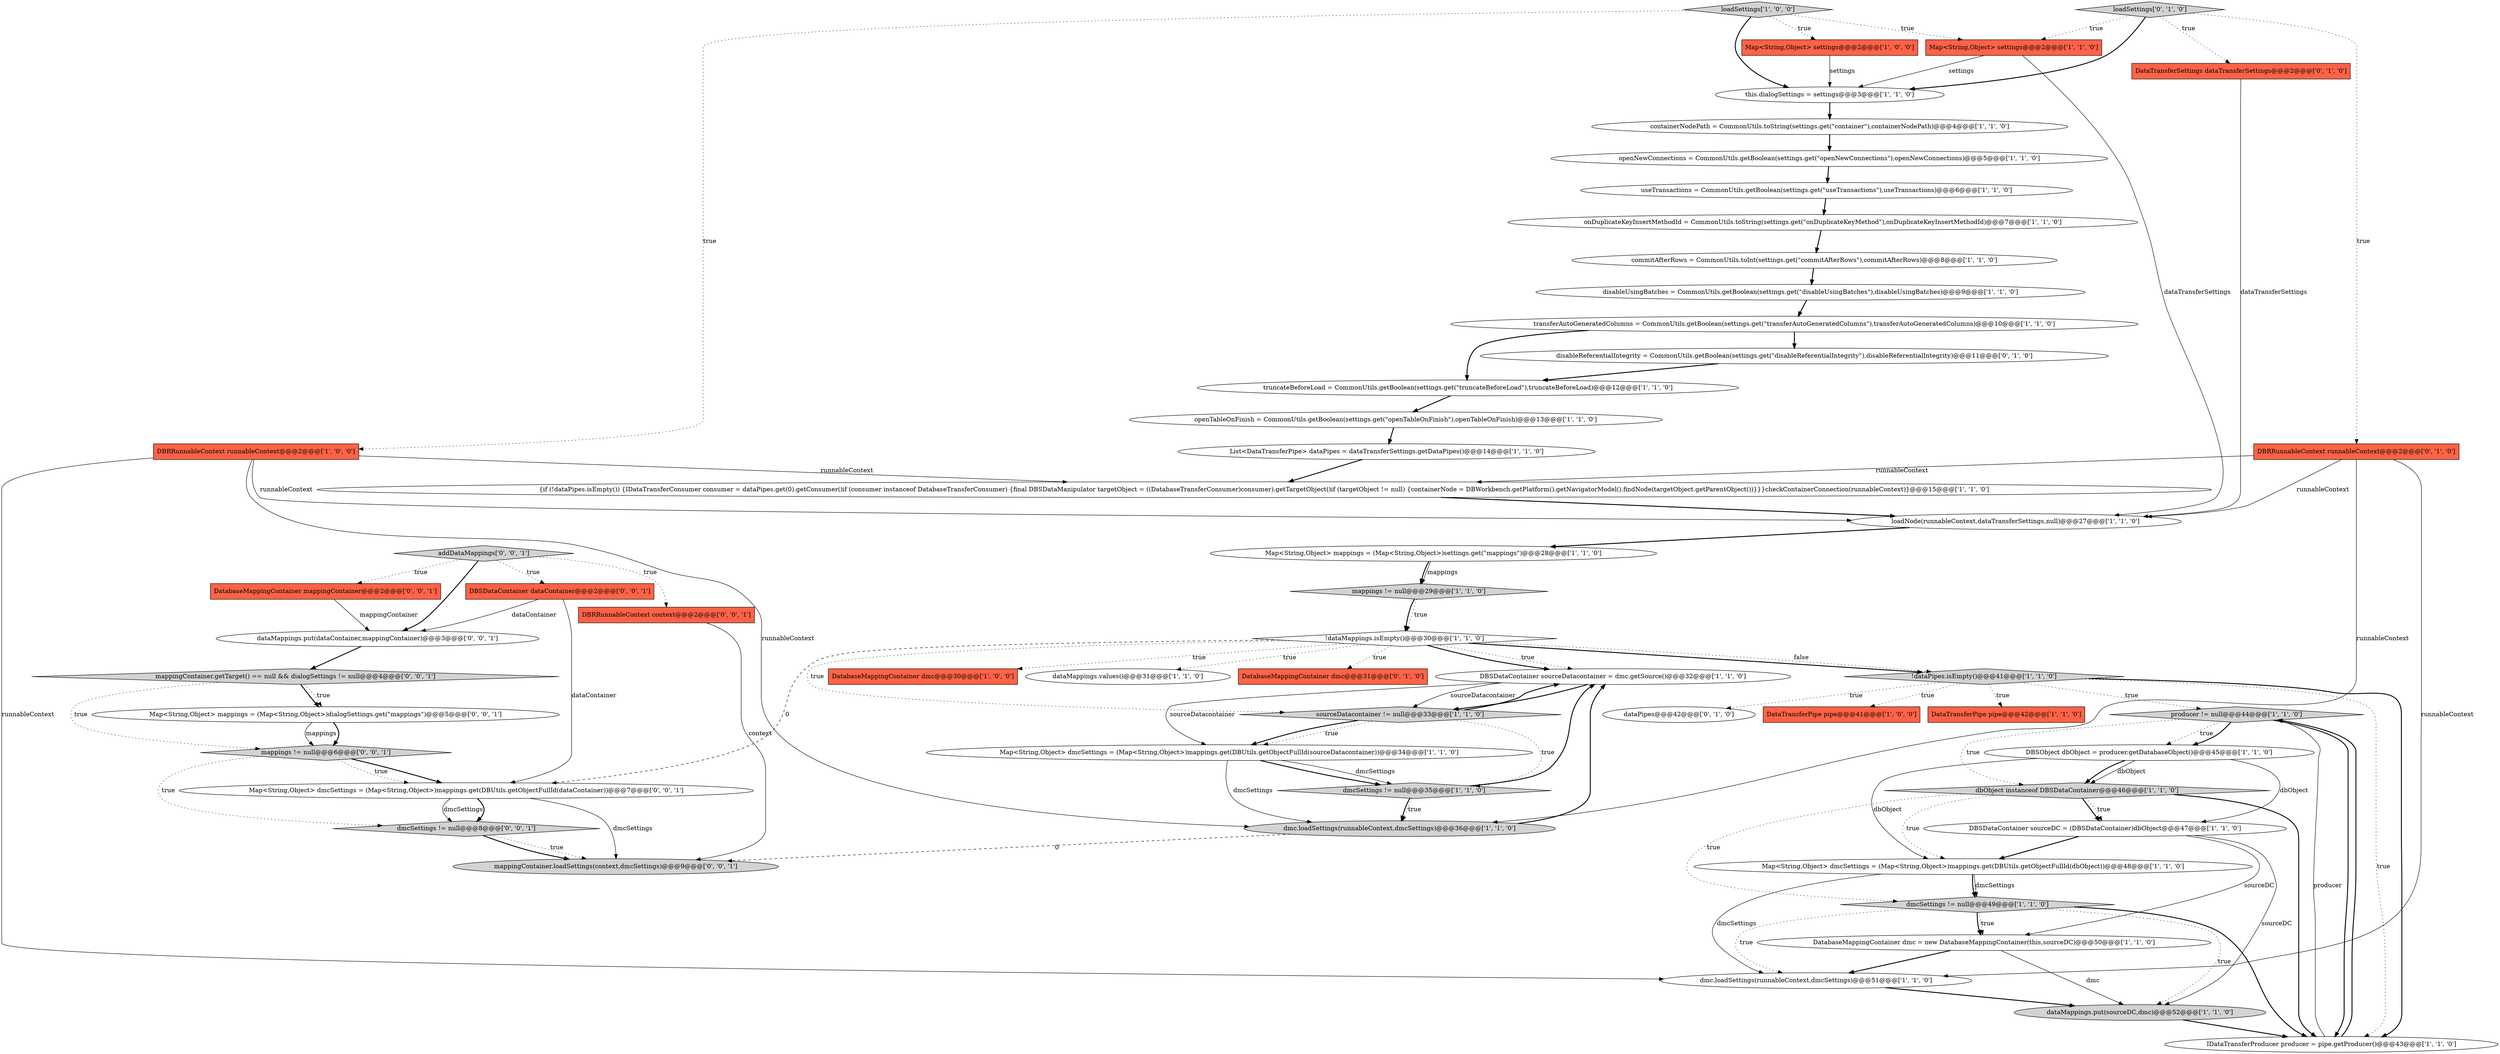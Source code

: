 digraph {
25 [style = filled, label = "disableUsingBatches = CommonUtils.getBoolean(settings.get(\"disableUsingBatches\"),disableUsingBatches)@@@9@@@['1', '1', '0']", fillcolor = white, shape = ellipse image = "AAA0AAABBB1BBB"];
52 [style = filled, label = "addDataMappings['0', '0', '1']", fillcolor = lightgray, shape = diamond image = "AAA0AAABBB3BBB"];
40 [style = filled, label = "DBRRunnableContext runnableContext@@@2@@@['0', '1', '0']", fillcolor = tomato, shape = box image = "AAA0AAABBB2BBB"];
12 [style = filled, label = "this.dialogSettings = settings@@@3@@@['1', '1', '0']", fillcolor = white, shape = ellipse image = "AAA0AAABBB1BBB"];
43 [style = filled, label = "disableReferentialIntegrity = CommonUtils.getBoolean(settings.get(\"disableReferentialIntegrity\"),disableReferentialIntegrity)@@@11@@@['0', '1', '0']", fillcolor = white, shape = ellipse image = "AAA1AAABBB2BBB"];
13 [style = filled, label = "dmcSettings != null@@@49@@@['1', '1', '0']", fillcolor = lightgray, shape = diamond image = "AAA0AAABBB1BBB"];
28 [style = filled, label = "truncateBeforeLoad = CommonUtils.getBoolean(settings.get(\"truncateBeforeLoad\"),truncateBeforeLoad)@@@12@@@['1', '1', '0']", fillcolor = white, shape = ellipse image = "AAA0AAABBB1BBB"];
37 [style = filled, label = "loadSettings['1', '0', '0']", fillcolor = lightgray, shape = diamond image = "AAA0AAABBB1BBB"];
51 [style = filled, label = "dmcSettings != null@@@8@@@['0', '0', '1']", fillcolor = lightgray, shape = diamond image = "AAA0AAABBB3BBB"];
5 [style = filled, label = "dataMappings.put(sourceDC,dmc)@@@52@@@['1', '1', '0']", fillcolor = lightgray, shape = ellipse image = "AAA0AAABBB1BBB"];
6 [style = filled, label = "commitAfterRows = CommonUtils.toInt(settings.get(\"commitAfterRows\"),commitAfterRows)@@@8@@@['1', '1', '0']", fillcolor = white, shape = ellipse image = "AAA0AAABBB1BBB"];
1 [style = filled, label = "{if (!dataPipes.isEmpty()) {IDataTransferConsumer consumer = dataPipes.get(0).getConsumer()if (consumer instanceof DatabaseTransferConsumer) {final DBSDataManipulator targetObject = ((DatabaseTransferConsumer)consumer).getTargetObject()if (targetObject != null) {containerNode = DBWorkbench.getPlatform().getNavigatorModel().findNode(targetObject.getParentObject())}}}checkContainerConnection(runnableContext)}@@@15@@@['1', '1', '0']", fillcolor = white, shape = ellipse image = "AAA0AAABBB1BBB"];
41 [style = filled, label = "dataPipes@@@42@@@['0', '1', '0']", fillcolor = white, shape = ellipse image = "AAA0AAABBB2BBB"];
54 [style = filled, label = "mappingContainer.getTarget() == null && dialogSettings != null@@@4@@@['0', '0', '1']", fillcolor = lightgray, shape = diamond image = "AAA0AAABBB3BBB"];
55 [style = filled, label = "mappingContainer.loadSettings(context,dmcSettings)@@@9@@@['0', '0', '1']", fillcolor = lightgray, shape = ellipse image = "AAA0AAABBB3BBB"];
2 [style = filled, label = "openNewConnections = CommonUtils.getBoolean(settings.get(\"openNewConnections\"),openNewConnections)@@@5@@@['1', '1', '0']", fillcolor = white, shape = ellipse image = "AAA0AAABBB1BBB"];
19 [style = filled, label = "DataTransferPipe pipe@@@41@@@['1', '0', '0']", fillcolor = tomato, shape = box image = "AAA0AAABBB1BBB"];
32 [style = filled, label = "dmc.loadSettings(runnableContext,dmcSettings)@@@51@@@['1', '1', '0']", fillcolor = white, shape = ellipse image = "AAA0AAABBB1BBB"];
35 [style = filled, label = "dataMappings.values()@@@31@@@['1', '1', '0']", fillcolor = white, shape = ellipse image = "AAA0AAABBB1BBB"];
22 [style = filled, label = "!dataMappings.isEmpty()@@@30@@@['1', '1', '0']", fillcolor = white, shape = diamond image = "AAA0AAABBB1BBB"];
39 [style = filled, label = "producer != null@@@44@@@['1', '1', '0']", fillcolor = lightgray, shape = diamond image = "AAA0AAABBB1BBB"];
50 [style = filled, label = "DatabaseMappingContainer mappingContainer@@@2@@@['0', '0', '1']", fillcolor = tomato, shape = box image = "AAA0AAABBB3BBB"];
26 [style = filled, label = "DBSDataContainer sourceDC = (DBSDataContainer)dbObject@@@47@@@['1', '1', '0']", fillcolor = white, shape = ellipse image = "AAA0AAABBB1BBB"];
15 [style = filled, label = "Map<String,Object> mappings = (Map<String,Object>)settings.get(\"mappings\")@@@28@@@['1', '1', '0']", fillcolor = white, shape = ellipse image = "AAA0AAABBB1BBB"];
49 [style = filled, label = "Map<String,Object> dmcSettings = (Map<String,Object>)mappings.get(DBUtils.getObjectFullId(dataContainer))@@@7@@@['0', '0', '1']", fillcolor = white, shape = ellipse image = "AAA0AAABBB3BBB"];
53 [style = filled, label = "mappings != null@@@6@@@['0', '0', '1']", fillcolor = lightgray, shape = diamond image = "AAA0AAABBB3BBB"];
34 [style = filled, label = "mappings != null@@@29@@@['1', '1', '0']", fillcolor = lightgray, shape = diamond image = "AAA0AAABBB1BBB"];
7 [style = filled, label = "DBSDataContainer sourceDatacontainer = dmc.getSource()@@@32@@@['1', '1', '0']", fillcolor = white, shape = ellipse image = "AAA0AAABBB1BBB"];
3 [style = filled, label = "DatabaseMappingContainer dmc = new DatabaseMappingContainer(this,sourceDC)@@@50@@@['1', '1', '0']", fillcolor = white, shape = ellipse image = "AAA0AAABBB1BBB"];
44 [style = filled, label = "DatabaseMappingContainer dmc@@@31@@@['0', '1', '0']", fillcolor = tomato, shape = box image = "AAA0AAABBB2BBB"];
30 [style = filled, label = "!dataPipes.isEmpty()@@@41@@@['1', '1', '0']", fillcolor = lightgray, shape = diamond image = "AAA0AAABBB1BBB"];
45 [style = filled, label = "loadSettings['0', '1', '0']", fillcolor = lightgray, shape = diamond image = "AAA0AAABBB2BBB"];
10 [style = filled, label = "DatabaseMappingContainer dmc@@@30@@@['1', '0', '0']", fillcolor = tomato, shape = box image = "AAA0AAABBB1BBB"];
38 [style = filled, label = "Map<String,Object> dmcSettings = (Map<String,Object>)mappings.get(DBUtils.getObjectFullId(dbObject))@@@48@@@['1', '1', '0']", fillcolor = white, shape = ellipse image = "AAA0AAABBB1BBB"];
48 [style = filled, label = "DBSDataContainer dataContainer@@@2@@@['0', '0', '1']", fillcolor = tomato, shape = box image = "AAA0AAABBB3BBB"];
8 [style = filled, label = "IDataTransferProducer producer = pipe.getProducer()@@@43@@@['1', '1', '0']", fillcolor = white, shape = ellipse image = "AAA0AAABBB1BBB"];
23 [style = filled, label = "openTableOnFinish = CommonUtils.getBoolean(settings.get(\"openTableOnFinish\"),openTableOnFinish)@@@13@@@['1', '1', '0']", fillcolor = white, shape = ellipse image = "AAA0AAABBB1BBB"];
36 [style = filled, label = "onDuplicateKeyInsertMethodId = CommonUtils.toString(settings.get(\"onDuplicateKeyMethod\"),onDuplicateKeyInsertMethodId)@@@7@@@['1', '1', '0']", fillcolor = white, shape = ellipse image = "AAA0AAABBB1BBB"];
20 [style = filled, label = "Map<String,Object> settings@@@2@@@['1', '1', '0']", fillcolor = tomato, shape = box image = "AAA0AAABBB1BBB"];
42 [style = filled, label = "DataTransferSettings dataTransferSettings@@@2@@@['0', '1', '0']", fillcolor = tomato, shape = box image = "AAA0AAABBB2BBB"];
16 [style = filled, label = "loadNode(runnableContext,dataTransferSettings,null)@@@27@@@['1', '1', '0']", fillcolor = white, shape = ellipse image = "AAA0AAABBB1BBB"];
18 [style = filled, label = "DBRRunnableContext runnableContext@@@2@@@['1', '0', '0']", fillcolor = tomato, shape = box image = "AAA0AAABBB1BBB"];
29 [style = filled, label = "useTransactions = CommonUtils.getBoolean(settings.get(\"useTransactions\"),useTransactions)@@@6@@@['1', '1', '0']", fillcolor = white, shape = ellipse image = "AAA0AAABBB1BBB"];
21 [style = filled, label = "transferAutoGeneratedColumns = CommonUtils.getBoolean(settings.get(\"transferAutoGeneratedColumns\"),transferAutoGeneratedColumns)@@@10@@@['1', '1', '0']", fillcolor = white, shape = ellipse image = "AAA0AAABBB1BBB"];
31 [style = filled, label = "dmcSettings != null@@@35@@@['1', '1', '0']", fillcolor = lightgray, shape = diamond image = "AAA0AAABBB1BBB"];
17 [style = filled, label = "dmc.loadSettings(runnableContext,dmcSettings)@@@36@@@['1', '1', '0']", fillcolor = lightgray, shape = ellipse image = "AAA0AAABBB1BBB"];
33 [style = filled, label = "Map<String,Object> dmcSettings = (Map<String,Object>)mappings.get(DBUtils.getObjectFullId(sourceDatacontainer))@@@34@@@['1', '1', '0']", fillcolor = white, shape = ellipse image = "AAA0AAABBB1BBB"];
47 [style = filled, label = "dataMappings.put(dataContainer,mappingContainer)@@@3@@@['0', '0', '1']", fillcolor = white, shape = ellipse image = "AAA0AAABBB3BBB"];
4 [style = filled, label = "Map<String,Object> settings@@@2@@@['1', '0', '0']", fillcolor = tomato, shape = box image = "AAA0AAABBB1BBB"];
56 [style = filled, label = "Map<String,Object> mappings = (Map<String,Object>)dialogSettings.get(\"mappings\")@@@5@@@['0', '0', '1']", fillcolor = white, shape = ellipse image = "AAA0AAABBB3BBB"];
0 [style = filled, label = "DBSObject dbObject = producer.getDatabaseObject()@@@45@@@['1', '1', '0']", fillcolor = white, shape = ellipse image = "AAA0AAABBB1BBB"];
11 [style = filled, label = "sourceDatacontainer != null@@@33@@@['1', '1', '0']", fillcolor = lightgray, shape = diamond image = "AAA0AAABBB1BBB"];
24 [style = filled, label = "containerNodePath = CommonUtils.toString(settings.get(\"container\"),containerNodePath)@@@4@@@['1', '1', '0']", fillcolor = white, shape = ellipse image = "AAA0AAABBB1BBB"];
9 [style = filled, label = "dbObject instanceof DBSDataContainer@@@46@@@['1', '1', '0']", fillcolor = lightgray, shape = diamond image = "AAA0AAABBB1BBB"];
46 [style = filled, label = "DBRRunnableContext context@@@2@@@['0', '0', '1']", fillcolor = tomato, shape = box image = "AAA0AAABBB3BBB"];
14 [style = filled, label = "List<DataTransferPipe> dataPipes = dataTransferSettings.getDataPipes()@@@14@@@['1', '1', '0']", fillcolor = white, shape = ellipse image = "AAA0AAABBB1BBB"];
27 [style = filled, label = "DataTransferPipe pipe@@@42@@@['1', '1', '0']", fillcolor = tomato, shape = box image = "AAA0AAABBB1BBB"];
20->16 [style = solid, label="dataTransferSettings"];
30->19 [style = dotted, label="true"];
26->38 [style = bold, label=""];
56->53 [style = bold, label=""];
40->32 [style = solid, label="runnableContext"];
9->13 [style = dotted, label="true"];
8->39 [style = bold, label=""];
30->39 [style = dotted, label="true"];
43->28 [style = bold, label=""];
54->56 [style = bold, label=""];
7->33 [style = solid, label="sourceDatacontainer"];
22->11 [style = dotted, label="true"];
40->17 [style = solid, label="runnableContext"];
7->11 [style = bold, label=""];
12->24 [style = bold, label=""];
7->11 [style = solid, label="sourceDatacontainer"];
4->12 [style = solid, label="settings"];
2->29 [style = bold, label=""];
21->43 [style = bold, label=""];
20->12 [style = solid, label="settings"];
37->20 [style = dotted, label="true"];
6->25 [style = bold, label=""];
22->44 [style = dotted, label="true"];
15->34 [style = bold, label=""];
26->3 [style = solid, label="sourceDC"];
9->26 [style = bold, label=""];
45->42 [style = dotted, label="true"];
26->5 [style = solid, label="sourceDC"];
38->32 [style = solid, label="dmcSettings"];
15->34 [style = solid, label="mappings"];
0->9 [style = solid, label="dbObject"];
45->12 [style = bold, label=""];
22->30 [style = bold, label=""];
33->31 [style = solid, label="dmcSettings"];
33->31 [style = bold, label=""];
18->17 [style = solid, label="runnableContext"];
24->2 [style = bold, label=""];
21->28 [style = bold, label=""];
45->40 [style = dotted, label="true"];
36->6 [style = bold, label=""];
30->8 [style = dotted, label="true"];
8->39 [style = solid, label="producer"];
45->20 [style = dotted, label="true"];
3->5 [style = solid, label="dmc"];
38->13 [style = solid, label="dmcSettings"];
25->21 [style = bold, label=""];
22->49 [style = dashed, label="0"];
31->17 [style = bold, label=""];
47->54 [style = bold, label=""];
13->3 [style = dotted, label="true"];
52->48 [style = dotted, label="true"];
39->0 [style = dotted, label="true"];
51->55 [style = dotted, label="true"];
34->22 [style = bold, label=""];
18->32 [style = solid, label="runnableContext"];
49->51 [style = solid, label="dmcSettings"];
11->33 [style = dotted, label="true"];
22->30 [style = dotted, label="false"];
54->56 [style = dotted, label="true"];
5->8 [style = bold, label=""];
46->55 [style = solid, label="context"];
53->49 [style = bold, label=""];
50->47 [style = solid, label="mappingContainer"];
54->53 [style = dotted, label="true"];
53->49 [style = dotted, label="true"];
53->51 [style = dotted, label="true"];
28->23 [style = bold, label=""];
0->26 [style = solid, label="dbObject"];
40->16 [style = solid, label="runnableContext"];
29->36 [style = bold, label=""];
38->13 [style = bold, label=""];
39->8 [style = bold, label=""];
37->4 [style = dotted, label="true"];
37->12 [style = bold, label=""];
18->1 [style = solid, label="runnableContext"];
23->14 [style = bold, label=""];
51->55 [style = bold, label=""];
13->3 [style = bold, label=""];
56->53 [style = solid, label="mappings"];
17->55 [style = dashed, label="0"];
52->46 [style = dotted, label="true"];
13->8 [style = bold, label=""];
17->7 [style = bold, label=""];
34->22 [style = dotted, label="true"];
39->9 [style = dotted, label="true"];
52->47 [style = bold, label=""];
0->38 [style = solid, label="dbObject"];
48->49 [style = solid, label="dataContainer"];
11->33 [style = bold, label=""];
18->16 [style = solid, label="runnableContext"];
52->50 [style = dotted, label="true"];
32->5 [style = bold, label=""];
42->16 [style = solid, label="dataTransferSettings"];
49->51 [style = bold, label=""];
30->27 [style = dotted, label="true"];
0->9 [style = bold, label=""];
16->15 [style = bold, label=""];
3->32 [style = bold, label=""];
49->55 [style = solid, label="dmcSettings"];
22->7 [style = dotted, label="true"];
11->31 [style = dotted, label="true"];
11->7 [style = bold, label=""];
14->1 [style = bold, label=""];
13->32 [style = dotted, label="true"];
37->18 [style = dotted, label="true"];
9->26 [style = dotted, label="true"];
22->7 [style = bold, label=""];
31->17 [style = dotted, label="true"];
9->38 [style = dotted, label="true"];
30->41 [style = dotted, label="true"];
48->47 [style = solid, label="dataContainer"];
22->10 [style = dotted, label="true"];
33->17 [style = solid, label="dmcSettings"];
13->5 [style = dotted, label="true"];
39->0 [style = bold, label=""];
30->8 [style = bold, label=""];
9->8 [style = bold, label=""];
1->16 [style = bold, label=""];
31->7 [style = bold, label=""];
40->1 [style = solid, label="runnableContext"];
22->35 [style = dotted, label="true"];
}

